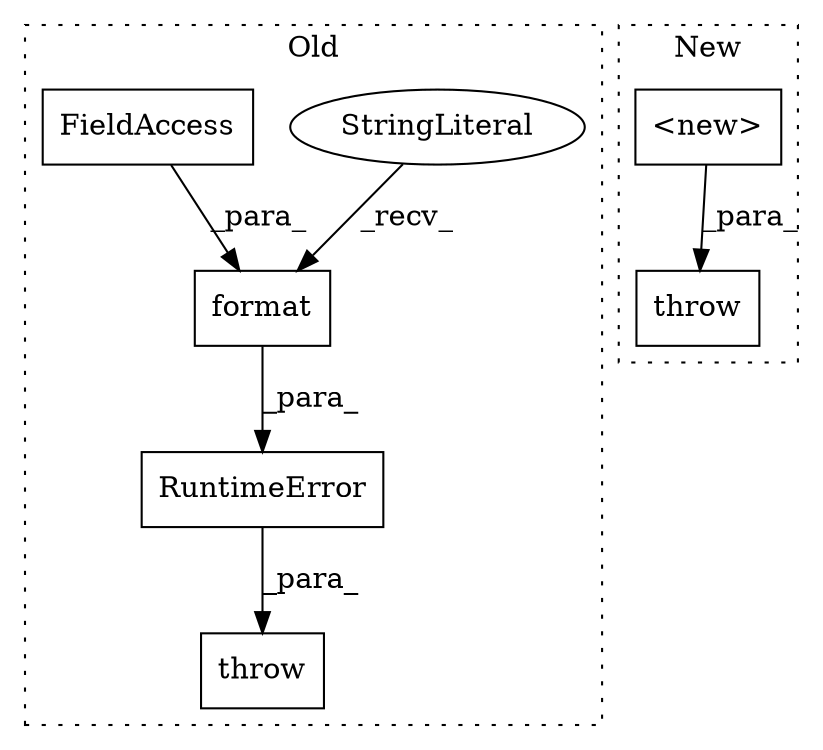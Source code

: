 digraph G {
subgraph cluster0 {
1 [label="format" a="32" s="8143,8176" l="7,1" shape="box"];
3 [label="StringLiteral" a="45" s="8100" l="42" shape="ellipse"];
5 [label="throw" a="53" s="8081" l="6" shape="box"];
6 [label="RuntimeError" a="32" s="8087,8177" l="13,1" shape="box"];
7 [label="FieldAccess" a="22" s="8150" l="24" shape="box"];
label = "Old";
style="dotted";
}
subgraph cluster1 {
2 [label="<new>" a="14" s="8087" l="17" shape="box"];
4 [label="throw" a="53" s="8081" l="6" shape="box"];
label = "New";
style="dotted";
}
1 -> 6 [label="_para_"];
2 -> 4 [label="_para_"];
3 -> 1 [label="_recv_"];
6 -> 5 [label="_para_"];
7 -> 1 [label="_para_"];
}